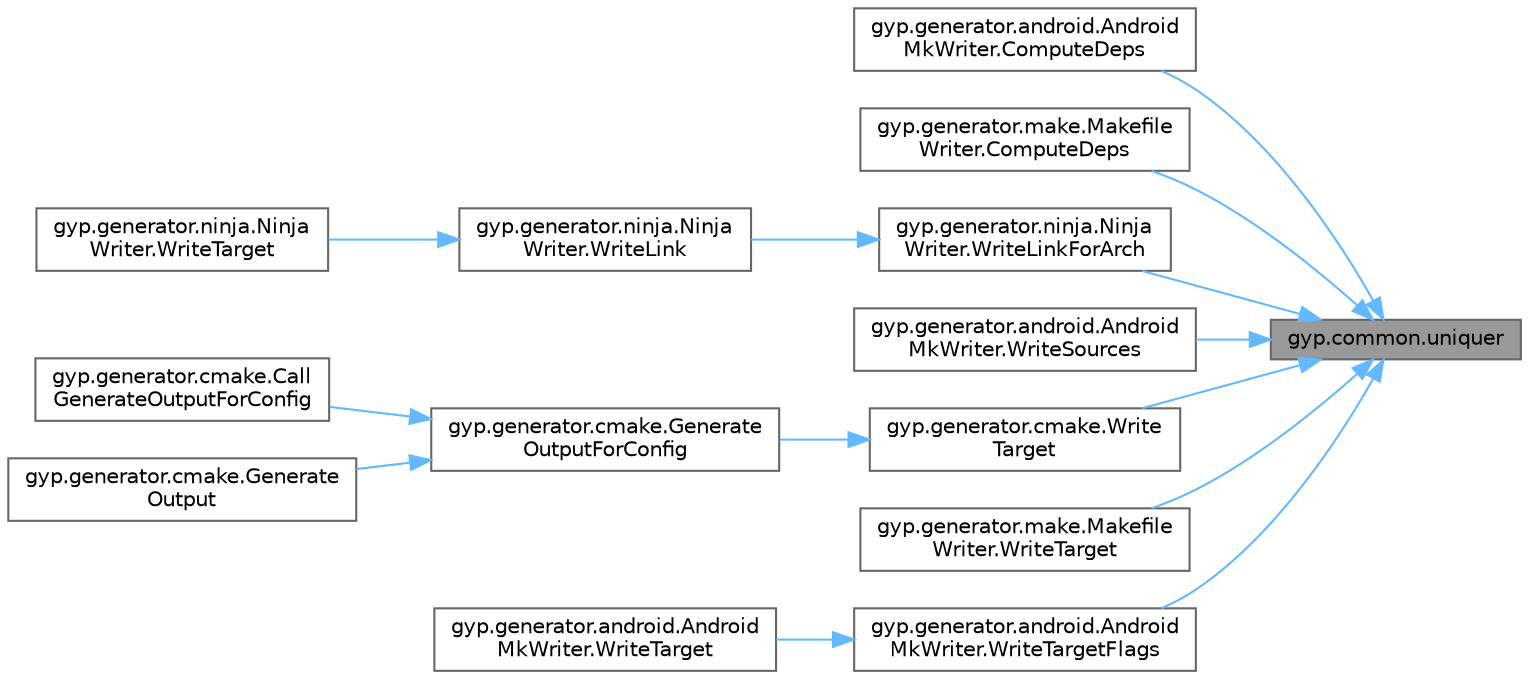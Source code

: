 digraph "gyp.common.uniquer"
{
 // LATEX_PDF_SIZE
  bgcolor="transparent";
  edge [fontname=Helvetica,fontsize=10,labelfontname=Helvetica,labelfontsize=10];
  node [fontname=Helvetica,fontsize=10,shape=box,height=0.2,width=0.4];
  rankdir="RL";
  Node1 [id="Node000001",label="gyp.common.uniquer",height=0.2,width=0.4,color="gray40", fillcolor="grey60", style="filled", fontcolor="black",tooltip=" "];
  Node1 -> Node2 [id="edge27_Node000001_Node000002",dir="back",color="steelblue1",style="solid",tooltip=" "];
  Node2 [id="Node000002",label="gyp.generator.android.Android\lMkWriter.ComputeDeps",height=0.2,width=0.4,color="grey40", fillcolor="white", style="filled",URL="$classgyp_1_1generator_1_1android_1_1_android_mk_writer.html#a31e97f3ac28bc9e69e8b0cc194702673",tooltip=" "];
  Node1 -> Node3 [id="edge28_Node000001_Node000003",dir="back",color="steelblue1",style="solid",tooltip=" "];
  Node3 [id="Node000003",label="gyp.generator.make.Makefile\lWriter.ComputeDeps",height=0.2,width=0.4,color="grey40", fillcolor="white", style="filled",URL="$classgyp_1_1generator_1_1make_1_1_makefile_writer.html#af0279de5e6e7e12810a739aa6623635a",tooltip=" "];
  Node1 -> Node4 [id="edge29_Node000001_Node000004",dir="back",color="steelblue1",style="solid",tooltip=" "];
  Node4 [id="Node000004",label="gyp.generator.ninja.Ninja\lWriter.WriteLinkForArch",height=0.2,width=0.4,color="grey40", fillcolor="white", style="filled",URL="$classgyp_1_1generator_1_1ninja_1_1_ninja_writer.html#af3d9d233371727340c75d2767f79799c",tooltip=" "];
  Node4 -> Node5 [id="edge30_Node000004_Node000005",dir="back",color="steelblue1",style="solid",tooltip=" "];
  Node5 [id="Node000005",label="gyp.generator.ninja.Ninja\lWriter.WriteLink",height=0.2,width=0.4,color="grey40", fillcolor="white", style="filled",URL="$classgyp_1_1generator_1_1ninja_1_1_ninja_writer.html#a8cc3761a4301bfe622e401db757937c0",tooltip=" "];
  Node5 -> Node6 [id="edge31_Node000005_Node000006",dir="back",color="steelblue1",style="solid",tooltip=" "];
  Node6 [id="Node000006",label="gyp.generator.ninja.Ninja\lWriter.WriteTarget",height=0.2,width=0.4,color="grey40", fillcolor="white", style="filled",URL="$classgyp_1_1generator_1_1ninja_1_1_ninja_writer.html#acdac1bc5e8a5c376979376aedeb1331b",tooltip=" "];
  Node1 -> Node7 [id="edge32_Node000001_Node000007",dir="back",color="steelblue1",style="solid",tooltip=" "];
  Node7 [id="Node000007",label="gyp.generator.android.Android\lMkWriter.WriteSources",height=0.2,width=0.4,color="grey40", fillcolor="white", style="filled",URL="$classgyp_1_1generator_1_1android_1_1_android_mk_writer.html#aa5b0a2d998b448f503c8f46f034d50c5",tooltip=" "];
  Node1 -> Node8 [id="edge33_Node000001_Node000008",dir="back",color="steelblue1",style="solid",tooltip=" "];
  Node8 [id="Node000008",label="gyp.generator.cmake.Write\lTarget",height=0.2,width=0.4,color="grey40", fillcolor="white", style="filled",URL="$namespacegyp_1_1generator_1_1cmake.html#a03c12668c7f3b1764561e6d887e482b3",tooltip=" "];
  Node8 -> Node9 [id="edge34_Node000008_Node000009",dir="back",color="steelblue1",style="solid",tooltip=" "];
  Node9 [id="Node000009",label="gyp.generator.cmake.Generate\lOutputForConfig",height=0.2,width=0.4,color="grey40", fillcolor="white", style="filled",URL="$namespacegyp_1_1generator_1_1cmake.html#a165dcf6424838a1400df19070be8b2ff",tooltip=" "];
  Node9 -> Node10 [id="edge35_Node000009_Node000010",dir="back",color="steelblue1",style="solid",tooltip=" "];
  Node10 [id="Node000010",label="gyp.generator.cmake.Call\lGenerateOutputForConfig",height=0.2,width=0.4,color="grey40", fillcolor="white", style="filled",URL="$namespacegyp_1_1generator_1_1cmake.html#adf0ee6fbcd0833c9f6b2023f1e38a92b",tooltip=" "];
  Node9 -> Node11 [id="edge36_Node000009_Node000011",dir="back",color="steelblue1",style="solid",tooltip=" "];
  Node11 [id="Node000011",label="gyp.generator.cmake.Generate\lOutput",height=0.2,width=0.4,color="grey40", fillcolor="white", style="filled",URL="$namespacegyp_1_1generator_1_1cmake.html#af5d8157ae03ee9d229bf36a2e99d7dec",tooltip=" "];
  Node1 -> Node12 [id="edge37_Node000001_Node000012",dir="back",color="steelblue1",style="solid",tooltip=" "];
  Node12 [id="Node000012",label="gyp.generator.make.Makefile\lWriter.WriteTarget",height=0.2,width=0.4,color="grey40", fillcolor="white", style="filled",URL="$classgyp_1_1generator_1_1make_1_1_makefile_writer.html#a60c0e10d8c914d38a9efe5099255cb3f",tooltip=" "];
  Node1 -> Node13 [id="edge38_Node000001_Node000013",dir="back",color="steelblue1",style="solid",tooltip=" "];
  Node13 [id="Node000013",label="gyp.generator.android.Android\lMkWriter.WriteTargetFlags",height=0.2,width=0.4,color="grey40", fillcolor="white", style="filled",URL="$classgyp_1_1generator_1_1android_1_1_android_mk_writer.html#a0dedfc15c65c3754e0290e40c7559706",tooltip=" "];
  Node13 -> Node14 [id="edge39_Node000013_Node000014",dir="back",color="steelblue1",style="solid",tooltip=" "];
  Node14 [id="Node000014",label="gyp.generator.android.Android\lMkWriter.WriteTarget",height=0.2,width=0.4,color="grey40", fillcolor="white", style="filled",URL="$classgyp_1_1generator_1_1android_1_1_android_mk_writer.html#a0203644abb72a4a0db1c51a3ed6a4892",tooltip=" "];
}
